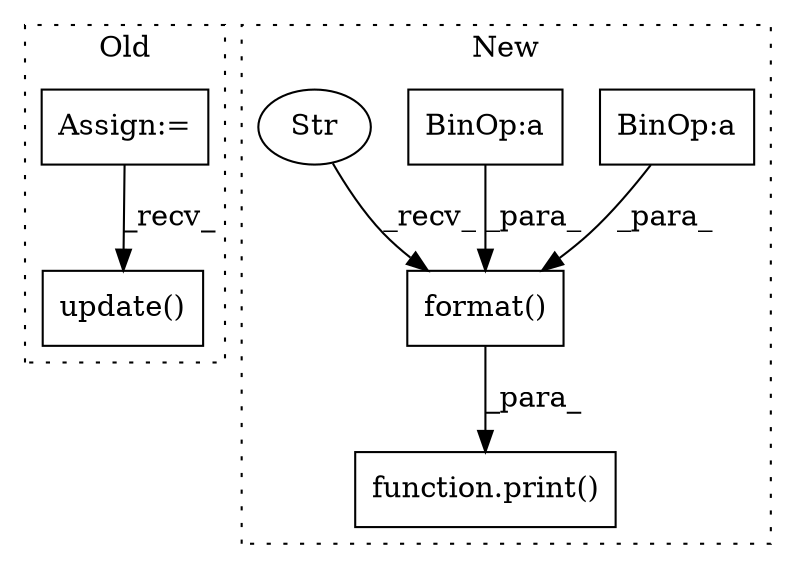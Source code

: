 digraph G {
subgraph cluster0 {
1 [label="update()" a="75" s="12910,12956" l="13,1" shape="box"];
3 [label="Assign:=" a="68" s="11505" l="3" shape="box"];
label = "Old";
style="dotted";
}
subgraph cluster1 {
2 [label="function.print()" a="75" s="11765,12426" l="6,1" shape="box"];
4 [label="BinOp:a" a="82" s="12202" l="23" shape="box"];
5 [label="BinOp:a" a="82" s="12263" l="32" shape="box"];
6 [label="format()" a="75" s="11771,12331" l="349,95" shape="box"];
7 [label="Str" a="66" s="11771" l="25" shape="ellipse"];
label = "New";
style="dotted";
}
3 -> 1 [label="_recv_"];
4 -> 6 [label="_para_"];
5 -> 6 [label="_para_"];
6 -> 2 [label="_para_"];
7 -> 6 [label="_recv_"];
}